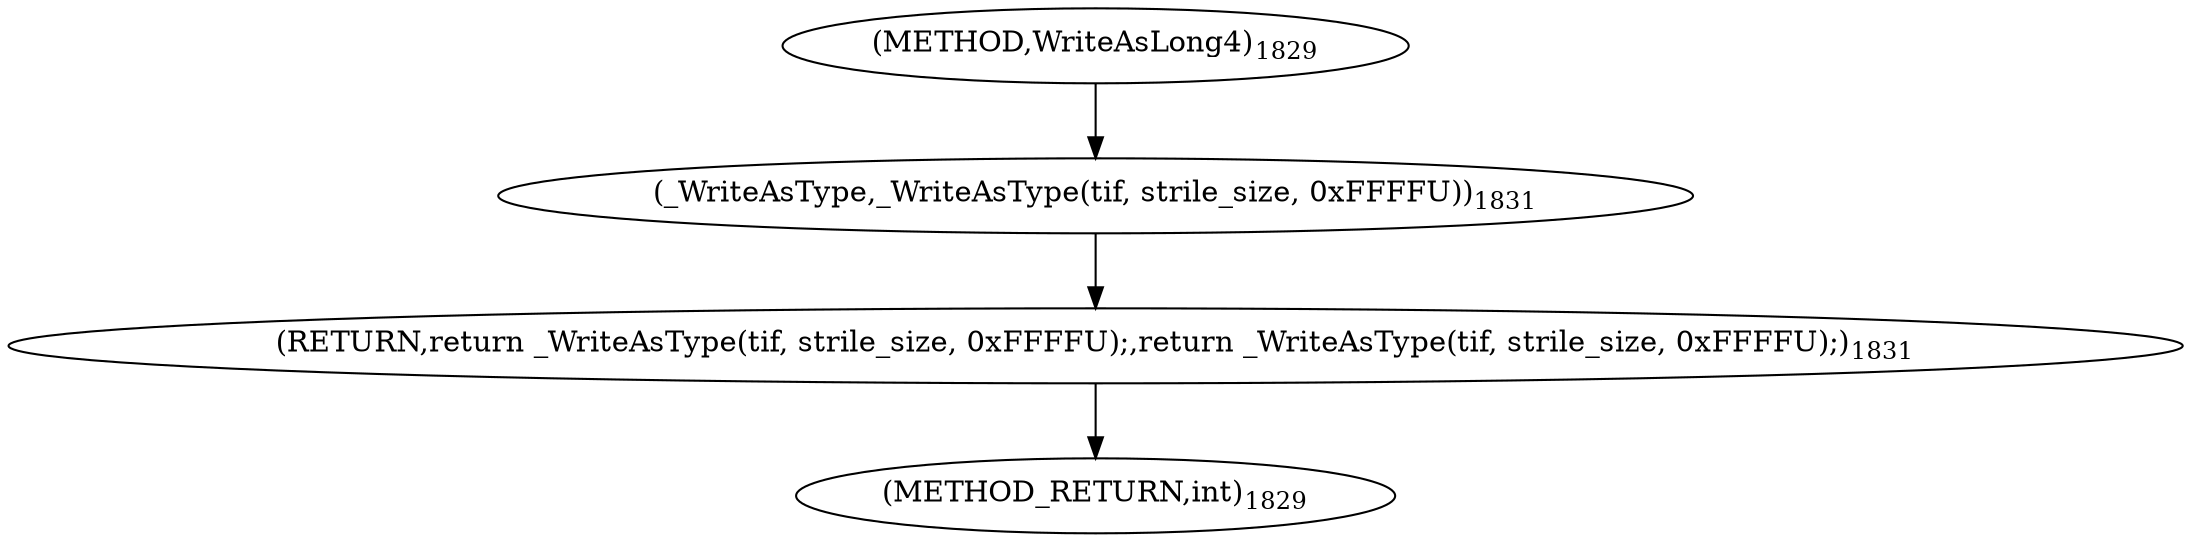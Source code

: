 digraph "WriteAsLong4" {  
"68860" [label = <(RETURN,return _WriteAsType(tif, strile_size, 0xFFFFU);,return _WriteAsType(tif, strile_size, 0xFFFFU);)<SUB>1831</SUB>> ]
"68861" [label = <(_WriteAsType,_WriteAsType(tif, strile_size, 0xFFFFU))<SUB>1831</SUB>> ]
"68856" [label = <(METHOD,WriteAsLong4)<SUB>1829</SUB>> ]
"68865" [label = <(METHOD_RETURN,int)<SUB>1829</SUB>> ]
  "68860" -> "68865" 
  "68861" -> "68860" 
  "68856" -> "68861" 
}

